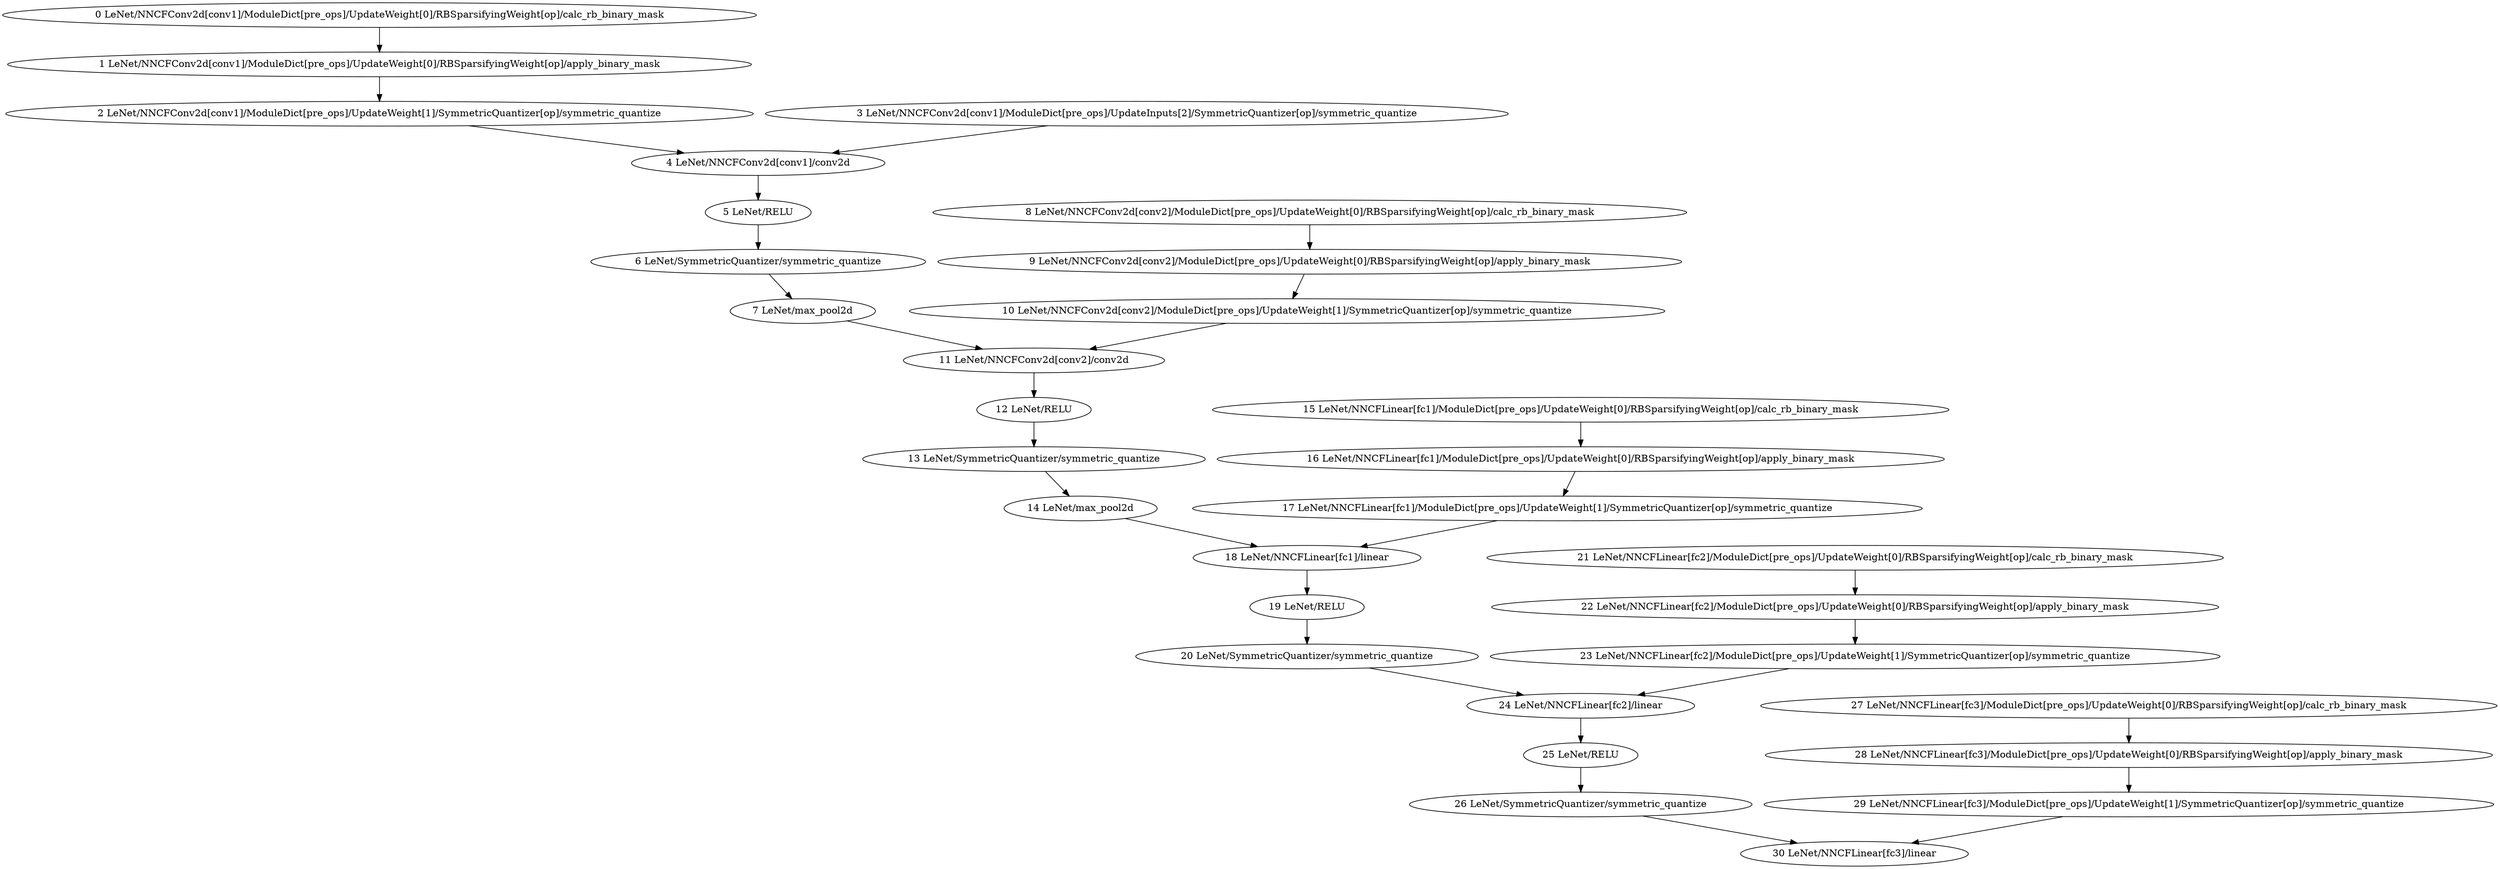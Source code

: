 strict digraph  {
"0 LeNet/NNCFConv2d[conv1]/ModuleDict[pre_ops]/UpdateWeight[0]/RBSparsifyingWeight[op]/calc_rb_binary_mask" [id=0, scope="LeNet/NNCFConv2d[conv1]/ModuleDict[pre_ops]/UpdateWeight[0]/RBSparsifyingWeight[op]", type=calc_rb_binary_mask];
"1 LeNet/NNCFConv2d[conv1]/ModuleDict[pre_ops]/UpdateWeight[0]/RBSparsifyingWeight[op]/apply_binary_mask" [id=1, scope="LeNet/NNCFConv2d[conv1]/ModuleDict[pre_ops]/UpdateWeight[0]/RBSparsifyingWeight[op]", type=apply_binary_mask];
"2 LeNet/NNCFConv2d[conv1]/ModuleDict[pre_ops]/UpdateWeight[1]/SymmetricQuantizer[op]/symmetric_quantize" [id=2, scope="LeNet/NNCFConv2d[conv1]/ModuleDict[pre_ops]/UpdateWeight[1]/SymmetricQuantizer[op]", type=symmetric_quantize];
"3 LeNet/NNCFConv2d[conv1]/ModuleDict[pre_ops]/UpdateInputs[2]/SymmetricQuantizer[op]/symmetric_quantize" [id=3, scope="LeNet/NNCFConv2d[conv1]/ModuleDict[pre_ops]/UpdateInputs[2]/SymmetricQuantizer[op]", type=symmetric_quantize];
"4 LeNet/NNCFConv2d[conv1]/conv2d" [id=4, scope="LeNet/NNCFConv2d[conv1]", type=conv2d];
"5 LeNet/RELU" [id=5, scope=LeNet, type=RELU];
"6 LeNet/SymmetricQuantizer/symmetric_quantize" [id=6, scope="LeNet/SymmetricQuantizer", type=symmetric_quantize];
"7 LeNet/max_pool2d" [id=7, scope=LeNet, type=max_pool2d];
"8 LeNet/NNCFConv2d[conv2]/ModuleDict[pre_ops]/UpdateWeight[0]/RBSparsifyingWeight[op]/calc_rb_binary_mask" [id=8, scope="LeNet/NNCFConv2d[conv2]/ModuleDict[pre_ops]/UpdateWeight[0]/RBSparsifyingWeight[op]", type=calc_rb_binary_mask];
"9 LeNet/NNCFConv2d[conv2]/ModuleDict[pre_ops]/UpdateWeight[0]/RBSparsifyingWeight[op]/apply_binary_mask" [id=9, scope="LeNet/NNCFConv2d[conv2]/ModuleDict[pre_ops]/UpdateWeight[0]/RBSparsifyingWeight[op]", type=apply_binary_mask];
"10 LeNet/NNCFConv2d[conv2]/ModuleDict[pre_ops]/UpdateWeight[1]/SymmetricQuantizer[op]/symmetric_quantize" [id=10, scope="LeNet/NNCFConv2d[conv2]/ModuleDict[pre_ops]/UpdateWeight[1]/SymmetricQuantizer[op]", type=symmetric_quantize];
"11 LeNet/NNCFConv2d[conv2]/conv2d" [id=11, scope="LeNet/NNCFConv2d[conv2]", type=conv2d];
"12 LeNet/RELU" [id=12, scope=LeNet, type=RELU];
"13 LeNet/SymmetricQuantizer/symmetric_quantize" [id=13, scope="LeNet/SymmetricQuantizer", type=symmetric_quantize];
"14 LeNet/max_pool2d" [id=14, scope=LeNet, type=max_pool2d];
"15 LeNet/NNCFLinear[fc1]/ModuleDict[pre_ops]/UpdateWeight[0]/RBSparsifyingWeight[op]/calc_rb_binary_mask" [id=15, scope="LeNet/NNCFLinear[fc1]/ModuleDict[pre_ops]/UpdateWeight[0]/RBSparsifyingWeight[op]", type=calc_rb_binary_mask];
"16 LeNet/NNCFLinear[fc1]/ModuleDict[pre_ops]/UpdateWeight[0]/RBSparsifyingWeight[op]/apply_binary_mask" [id=16, scope="LeNet/NNCFLinear[fc1]/ModuleDict[pre_ops]/UpdateWeight[0]/RBSparsifyingWeight[op]", type=apply_binary_mask];
"17 LeNet/NNCFLinear[fc1]/ModuleDict[pre_ops]/UpdateWeight[1]/SymmetricQuantizer[op]/symmetric_quantize" [id=17, scope="LeNet/NNCFLinear[fc1]/ModuleDict[pre_ops]/UpdateWeight[1]/SymmetricQuantizer[op]", type=symmetric_quantize];
"18 LeNet/NNCFLinear[fc1]/linear" [id=18, scope="LeNet/NNCFLinear[fc1]", type=linear];
"19 LeNet/RELU" [id=19, scope=LeNet, type=RELU];
"20 LeNet/SymmetricQuantizer/symmetric_quantize" [id=20, scope="LeNet/SymmetricQuantizer", type=symmetric_quantize];
"21 LeNet/NNCFLinear[fc2]/ModuleDict[pre_ops]/UpdateWeight[0]/RBSparsifyingWeight[op]/calc_rb_binary_mask" [id=21, scope="LeNet/NNCFLinear[fc2]/ModuleDict[pre_ops]/UpdateWeight[0]/RBSparsifyingWeight[op]", type=calc_rb_binary_mask];
"22 LeNet/NNCFLinear[fc2]/ModuleDict[pre_ops]/UpdateWeight[0]/RBSparsifyingWeight[op]/apply_binary_mask" [id=22, scope="LeNet/NNCFLinear[fc2]/ModuleDict[pre_ops]/UpdateWeight[0]/RBSparsifyingWeight[op]", type=apply_binary_mask];
"23 LeNet/NNCFLinear[fc2]/ModuleDict[pre_ops]/UpdateWeight[1]/SymmetricQuantizer[op]/symmetric_quantize" [id=23, scope="LeNet/NNCFLinear[fc2]/ModuleDict[pre_ops]/UpdateWeight[1]/SymmetricQuantizer[op]", type=symmetric_quantize];
"24 LeNet/NNCFLinear[fc2]/linear" [id=24, scope="LeNet/NNCFLinear[fc2]", type=linear];
"25 LeNet/RELU" [id=25, scope=LeNet, type=RELU];
"26 LeNet/SymmetricQuantizer/symmetric_quantize" [id=26, scope="LeNet/SymmetricQuantizer", type=symmetric_quantize];
"27 LeNet/NNCFLinear[fc3]/ModuleDict[pre_ops]/UpdateWeight[0]/RBSparsifyingWeight[op]/calc_rb_binary_mask" [id=27, scope="LeNet/NNCFLinear[fc3]/ModuleDict[pre_ops]/UpdateWeight[0]/RBSparsifyingWeight[op]", type=calc_rb_binary_mask];
"28 LeNet/NNCFLinear[fc3]/ModuleDict[pre_ops]/UpdateWeight[0]/RBSparsifyingWeight[op]/apply_binary_mask" [id=28, scope="LeNet/NNCFLinear[fc3]/ModuleDict[pre_ops]/UpdateWeight[0]/RBSparsifyingWeight[op]", type=apply_binary_mask];
"29 LeNet/NNCFLinear[fc3]/ModuleDict[pre_ops]/UpdateWeight[1]/SymmetricQuantizer[op]/symmetric_quantize" [id=29, scope="LeNet/NNCFLinear[fc3]/ModuleDict[pre_ops]/UpdateWeight[1]/SymmetricQuantizer[op]", type=symmetric_quantize];
"30 LeNet/NNCFLinear[fc3]/linear" [id=30, scope="LeNet/NNCFLinear[fc3]", type=linear];
"0 LeNet/NNCFConv2d[conv1]/ModuleDict[pre_ops]/UpdateWeight[0]/RBSparsifyingWeight[op]/calc_rb_binary_mask" -> "1 LeNet/NNCFConv2d[conv1]/ModuleDict[pre_ops]/UpdateWeight[0]/RBSparsifyingWeight[op]/apply_binary_mask";
"1 LeNet/NNCFConv2d[conv1]/ModuleDict[pre_ops]/UpdateWeight[0]/RBSparsifyingWeight[op]/apply_binary_mask" -> "2 LeNet/NNCFConv2d[conv1]/ModuleDict[pre_ops]/UpdateWeight[1]/SymmetricQuantizer[op]/symmetric_quantize";
"2 LeNet/NNCFConv2d[conv1]/ModuleDict[pre_ops]/UpdateWeight[1]/SymmetricQuantizer[op]/symmetric_quantize" -> "4 LeNet/NNCFConv2d[conv1]/conv2d";
"3 LeNet/NNCFConv2d[conv1]/ModuleDict[pre_ops]/UpdateInputs[2]/SymmetricQuantizer[op]/symmetric_quantize" -> "4 LeNet/NNCFConv2d[conv1]/conv2d";
"4 LeNet/NNCFConv2d[conv1]/conv2d" -> "5 LeNet/RELU";
"5 LeNet/RELU" -> "6 LeNet/SymmetricQuantizer/symmetric_quantize";
"6 LeNet/SymmetricQuantizer/symmetric_quantize" -> "7 LeNet/max_pool2d";
"8 LeNet/NNCFConv2d[conv2]/ModuleDict[pre_ops]/UpdateWeight[0]/RBSparsifyingWeight[op]/calc_rb_binary_mask" -> "9 LeNet/NNCFConv2d[conv2]/ModuleDict[pre_ops]/UpdateWeight[0]/RBSparsifyingWeight[op]/apply_binary_mask";
"7 LeNet/max_pool2d" -> "11 LeNet/NNCFConv2d[conv2]/conv2d";
"9 LeNet/NNCFConv2d[conv2]/ModuleDict[pre_ops]/UpdateWeight[0]/RBSparsifyingWeight[op]/apply_binary_mask" -> "10 LeNet/NNCFConv2d[conv2]/ModuleDict[pre_ops]/UpdateWeight[1]/SymmetricQuantizer[op]/symmetric_quantize";
"10 LeNet/NNCFConv2d[conv2]/ModuleDict[pre_ops]/UpdateWeight[1]/SymmetricQuantizer[op]/symmetric_quantize" -> "11 LeNet/NNCFConv2d[conv2]/conv2d";
"11 LeNet/NNCFConv2d[conv2]/conv2d" -> "12 LeNet/RELU";
"12 LeNet/RELU" -> "13 LeNet/SymmetricQuantizer/symmetric_quantize";
"13 LeNet/SymmetricQuantizer/symmetric_quantize" -> "14 LeNet/max_pool2d";
"14 LeNet/max_pool2d" -> "18 LeNet/NNCFLinear[fc1]/linear";
"15 LeNet/NNCFLinear[fc1]/ModuleDict[pre_ops]/UpdateWeight[0]/RBSparsifyingWeight[op]/calc_rb_binary_mask" -> "16 LeNet/NNCFLinear[fc1]/ModuleDict[pre_ops]/UpdateWeight[0]/RBSparsifyingWeight[op]/apply_binary_mask";
"16 LeNet/NNCFLinear[fc1]/ModuleDict[pre_ops]/UpdateWeight[0]/RBSparsifyingWeight[op]/apply_binary_mask" -> "17 LeNet/NNCFLinear[fc1]/ModuleDict[pre_ops]/UpdateWeight[1]/SymmetricQuantizer[op]/symmetric_quantize";
"17 LeNet/NNCFLinear[fc1]/ModuleDict[pre_ops]/UpdateWeight[1]/SymmetricQuantizer[op]/symmetric_quantize" -> "18 LeNet/NNCFLinear[fc1]/linear";
"18 LeNet/NNCFLinear[fc1]/linear" -> "19 LeNet/RELU";
"19 LeNet/RELU" -> "20 LeNet/SymmetricQuantizer/symmetric_quantize";
"20 LeNet/SymmetricQuantizer/symmetric_quantize" -> "24 LeNet/NNCFLinear[fc2]/linear";
"21 LeNet/NNCFLinear[fc2]/ModuleDict[pre_ops]/UpdateWeight[0]/RBSparsifyingWeight[op]/calc_rb_binary_mask" -> "22 LeNet/NNCFLinear[fc2]/ModuleDict[pre_ops]/UpdateWeight[0]/RBSparsifyingWeight[op]/apply_binary_mask";
"22 LeNet/NNCFLinear[fc2]/ModuleDict[pre_ops]/UpdateWeight[0]/RBSparsifyingWeight[op]/apply_binary_mask" -> "23 LeNet/NNCFLinear[fc2]/ModuleDict[pre_ops]/UpdateWeight[1]/SymmetricQuantizer[op]/symmetric_quantize";
"23 LeNet/NNCFLinear[fc2]/ModuleDict[pre_ops]/UpdateWeight[1]/SymmetricQuantizer[op]/symmetric_quantize" -> "24 LeNet/NNCFLinear[fc2]/linear";
"24 LeNet/NNCFLinear[fc2]/linear" -> "25 LeNet/RELU";
"25 LeNet/RELU" -> "26 LeNet/SymmetricQuantizer/symmetric_quantize";
"26 LeNet/SymmetricQuantizer/symmetric_quantize" -> "30 LeNet/NNCFLinear[fc3]/linear";
"27 LeNet/NNCFLinear[fc3]/ModuleDict[pre_ops]/UpdateWeight[0]/RBSparsifyingWeight[op]/calc_rb_binary_mask" -> "28 LeNet/NNCFLinear[fc3]/ModuleDict[pre_ops]/UpdateWeight[0]/RBSparsifyingWeight[op]/apply_binary_mask";
"28 LeNet/NNCFLinear[fc3]/ModuleDict[pre_ops]/UpdateWeight[0]/RBSparsifyingWeight[op]/apply_binary_mask" -> "29 LeNet/NNCFLinear[fc3]/ModuleDict[pre_ops]/UpdateWeight[1]/SymmetricQuantizer[op]/symmetric_quantize";
"29 LeNet/NNCFLinear[fc3]/ModuleDict[pre_ops]/UpdateWeight[1]/SymmetricQuantizer[op]/symmetric_quantize" -> "30 LeNet/NNCFLinear[fc3]/linear";
}
